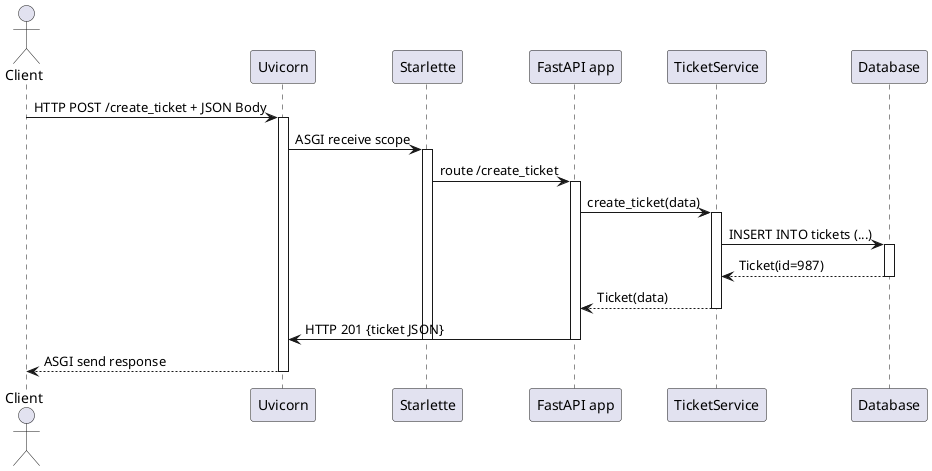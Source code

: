 @startuml
actor Client
participant Uvicorn
participant Starlette
participant FastAPIApp as "FastAPI app"
participant "TicketService" as Service
participant "Database" as DB

Client -> Uvicorn: HTTP POST /create_ticket + JSON Body
activate Uvicorn
Uvicorn -> Starlette: ASGI receive scope
activate Starlette
Starlette -> FastAPIApp: route /create_ticket
activate FastAPIApp
FastAPIApp -> Service: create_ticket(data)
activate Service
Service -> DB: INSERT INTO tickets (...) 
activate DB
DB --> Service: Ticket(id=987)
deactivate DB
Service --> FastAPIApp: Ticket(data)
deactivate Service
FastAPIApp -> Uvicorn: HTTP 201 {ticket JSON}
deactivate FastAPIApp
deactivate Starlette
Uvicorn --> Client: ASGI send response
deactivate Uvicorn
@enduml

